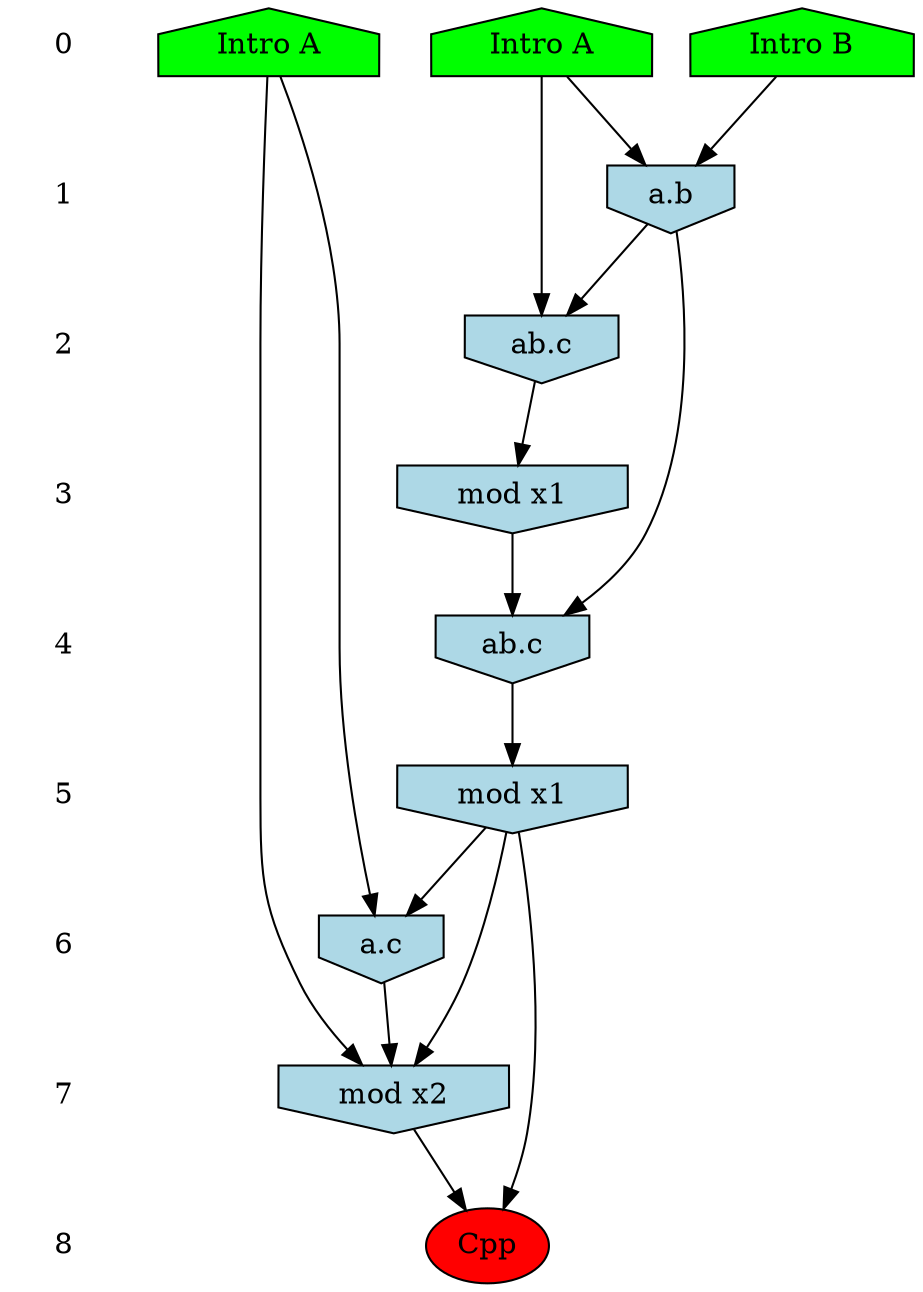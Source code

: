 /* Compression of 1 causal flows obtained in average at 9.308452E-01 t.u */
/* Compressed causal flows were: [9] */
digraph G{
 ranksep=.5 ; 
{ rank = same ; "0" [shape=plaintext] ; node_1 [label ="Intro B", shape=house, style=filled, fillcolor=green] ;
node_2 [label ="Intro A", shape=house, style=filled, fillcolor=green] ;
node_3 [label ="Intro A", shape=house, style=filled, fillcolor=green] ;
}
{ rank = same ; "1" [shape=plaintext] ; node_4 [label="a.b", shape=invhouse, style=filled, fillcolor = lightblue] ;
}
{ rank = same ; "2" [shape=plaintext] ; node_5 [label="ab.c", shape=invhouse, style=filled, fillcolor = lightblue] ;
}
{ rank = same ; "3" [shape=plaintext] ; node_6 [label="mod x1", shape=invhouse, style=filled, fillcolor = lightblue] ;
}
{ rank = same ; "4" [shape=plaintext] ; node_7 [label="ab.c", shape=invhouse, style=filled, fillcolor = lightblue] ;
}
{ rank = same ; "5" [shape=plaintext] ; node_8 [label="mod x1", shape=invhouse, style=filled, fillcolor = lightblue] ;
}
{ rank = same ; "6" [shape=plaintext] ; node_9 [label="a.c", shape=invhouse, style=filled, fillcolor = lightblue] ;
}
{ rank = same ; "7" [shape=plaintext] ; node_10 [label="mod x2", shape=invhouse, style=filled, fillcolor = lightblue] ;
}
{ rank = same ; "8" [shape=plaintext] ; node_11 [label ="Cpp", style=filled, fillcolor=red] ;
}
"0" -> "1" [style="invis"]; 
"1" -> "2" [style="invis"]; 
"2" -> "3" [style="invis"]; 
"3" -> "4" [style="invis"]; 
"4" -> "5" [style="invis"]; 
"5" -> "6" [style="invis"]; 
"6" -> "7" [style="invis"]; 
"7" -> "8" [style="invis"]; 
node_1 -> node_4
node_2 -> node_4
node_2 -> node_5
node_4 -> node_5
node_5 -> node_6
node_4 -> node_7
node_6 -> node_7
node_7 -> node_8
node_3 -> node_9
node_8 -> node_9
node_3 -> node_10
node_8 -> node_10
node_9 -> node_10
node_8 -> node_11
node_10 -> node_11
}
/*
 Dot generation time: 0.000000
*/